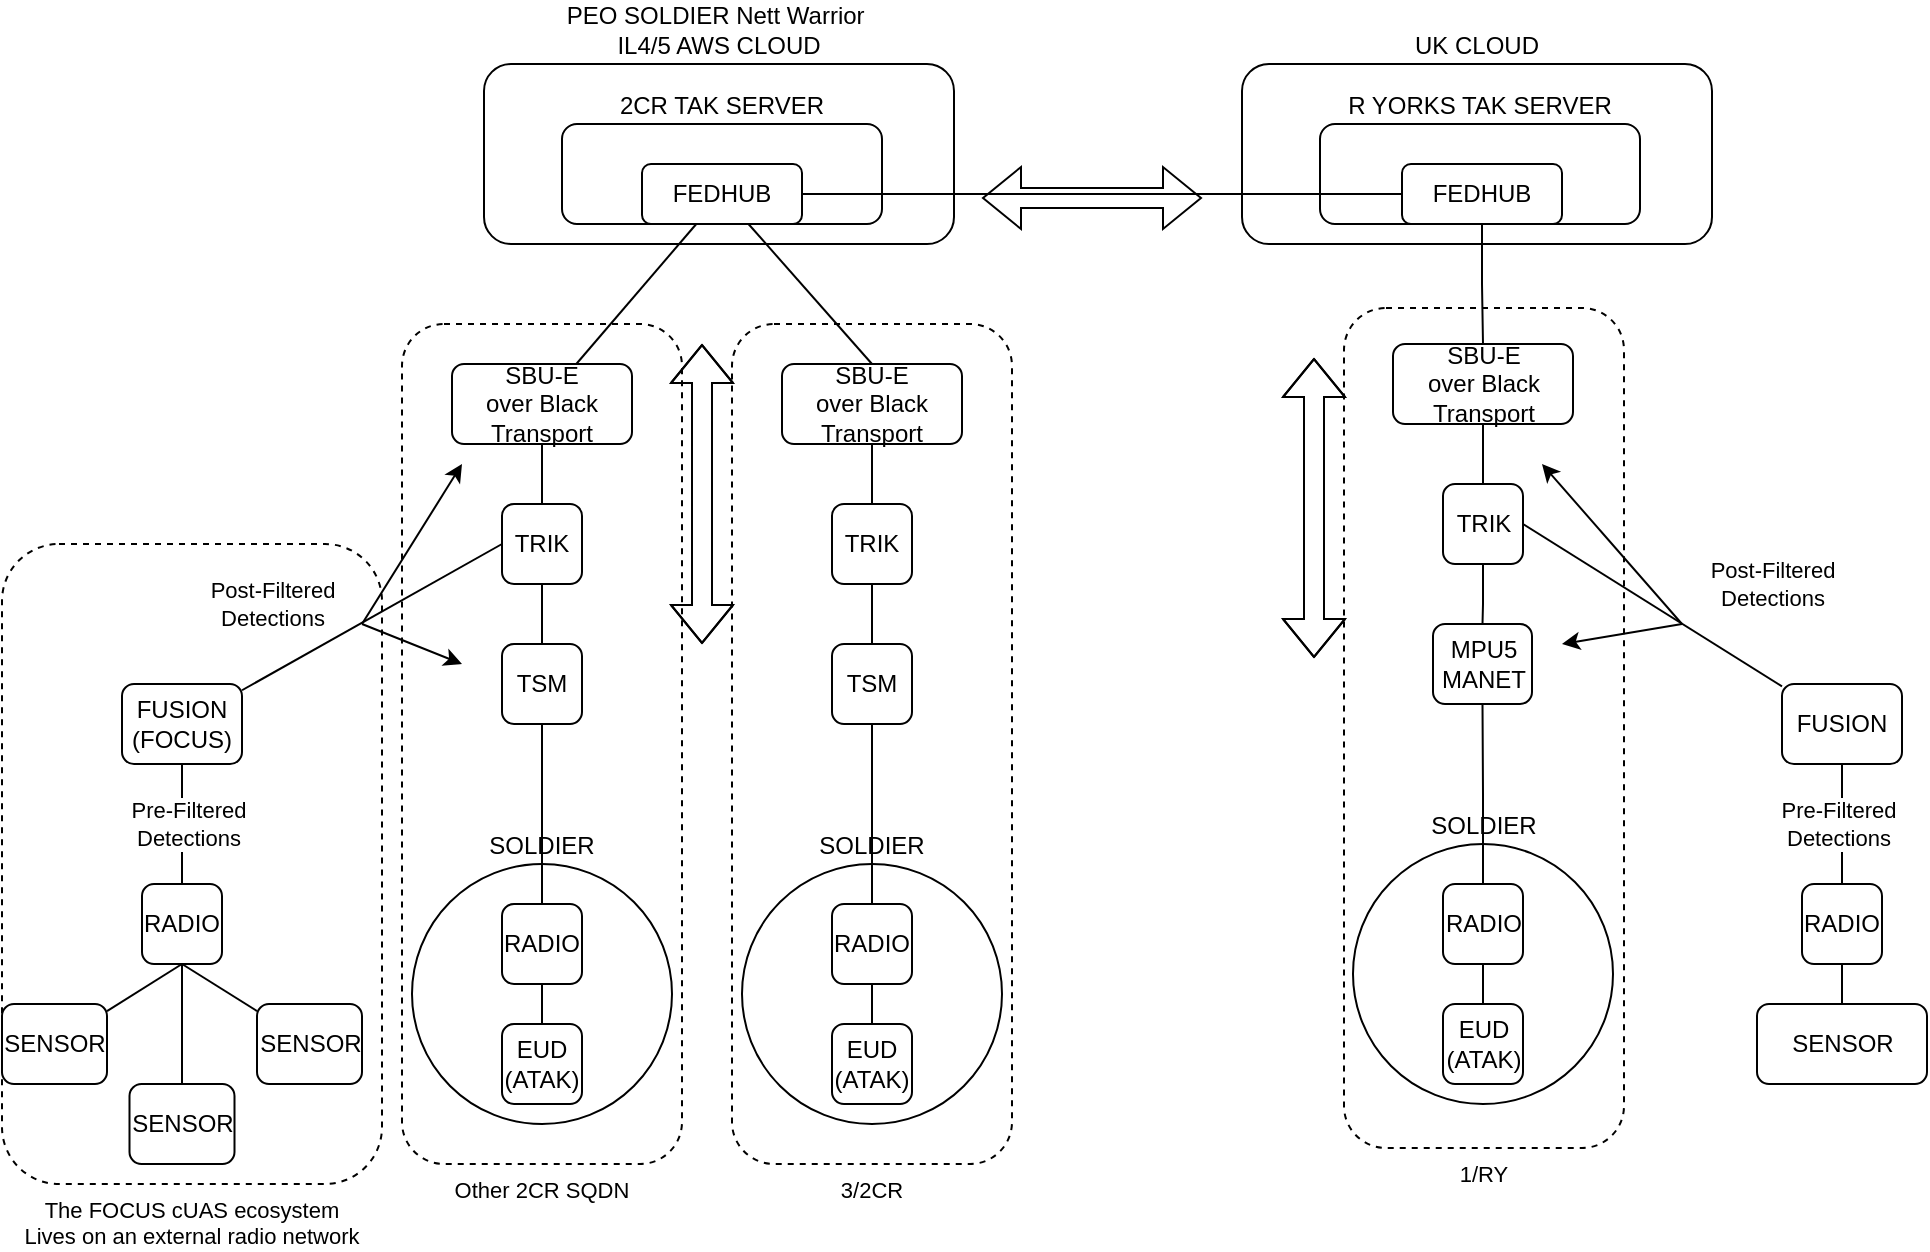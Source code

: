 <mxfile>
    <diagram name="Page-1" id="hvNq0bLNqhKwoZfUZP0T">
        <mxGraphModel dx="1233" dy="1461" grid="1" gridSize="10" guides="1" tooltips="1" connect="1" arrows="1" fold="1" page="1" pageScale="1" pageWidth="850" pageHeight="1100" math="0" shadow="0">
            <root>
                <mxCell id="0"/>
                <mxCell id="1" parent="0"/>
                <mxCell id="jyh1h8HAa2u7fzU4bVlv-78" value="1/RY" style="rounded=1;whiteSpace=wrap;html=1;fontFamily=Helvetica;fontSize=11;fontColor=default;labelBackgroundColor=default;dashed=1;labelPosition=center;verticalLabelPosition=bottom;align=center;verticalAlign=top;" parent="1" vertex="1">
                    <mxGeometry x="581" y="82" width="140" height="420" as="geometry"/>
                </mxCell>
                <mxCell id="jyh1h8HAa2u7fzU4bVlv-77" value="The FOCUS cUAS ecosystem&lt;div&gt;Lives on an external radio network&lt;/div&gt;" style="rounded=1;whiteSpace=wrap;html=1;fontFamily=Helvetica;fontSize=11;fontColor=default;labelBackgroundColor=default;dashed=1;labelPosition=center;verticalLabelPosition=bottom;align=center;verticalAlign=top;" parent="1" vertex="1">
                    <mxGeometry x="-90" y="200" width="190" height="320" as="geometry"/>
                </mxCell>
                <mxCell id="jyh1h8HAa2u7fzU4bVlv-76" value="Other 2CR SQDN" style="rounded=1;whiteSpace=wrap;html=1;fontFamily=Helvetica;fontSize=11;fontColor=default;labelBackgroundColor=default;dashed=1;labelPosition=center;verticalLabelPosition=bottom;align=center;verticalAlign=top;" parent="1" vertex="1">
                    <mxGeometry x="110" y="90" width="140" height="420" as="geometry"/>
                </mxCell>
                <mxCell id="jyh1h8HAa2u7fzU4bVlv-75" value="3/2CR" style="rounded=1;whiteSpace=wrap;html=1;fontFamily=Helvetica;fontSize=11;fontColor=default;labelBackgroundColor=default;dashed=1;labelPosition=center;verticalLabelPosition=bottom;align=center;verticalAlign=top;" parent="1" vertex="1">
                    <mxGeometry x="275" y="90" width="140" height="420" as="geometry"/>
                </mxCell>
                <mxCell id="jyh1h8HAa2u7fzU4bVlv-12" value="PEO SOLDIER Nett Warrior&amp;nbsp;&lt;div&gt;IL4/5 AWS CLOUD&lt;/div&gt;" style="rounded=1;whiteSpace=wrap;html=1;labelPosition=center;verticalLabelPosition=top;align=center;verticalAlign=bottom;" parent="1" vertex="1">
                    <mxGeometry x="151" y="-40" width="235" height="90" as="geometry"/>
                </mxCell>
                <mxCell id="jyh1h8HAa2u7fzU4bVlv-8" value="SOLDIER" style="ellipse;whiteSpace=wrap;html=1;aspect=fixed;labelPosition=center;verticalLabelPosition=top;align=center;verticalAlign=bottom;" parent="1" vertex="1">
                    <mxGeometry x="115" y="360" width="130" height="130" as="geometry"/>
                </mxCell>
                <mxCell id="jyh1h8HAa2u7fzU4bVlv-3" style="edgeStyle=orthogonalEdgeStyle;rounded=0;orthogonalLoop=1;jettySize=auto;html=1;endArrow=none;startFill=0;" parent="1" source="jyh1h8HAa2u7fzU4bVlv-1" target="jyh1h8HAa2u7fzU4bVlv-2" edge="1">
                    <mxGeometry relative="1" as="geometry"/>
                </mxCell>
                <mxCell id="jyh1h8HAa2u7fzU4bVlv-11" value="" style="edgeStyle=orthogonalEdgeStyle;rounded=0;orthogonalLoop=1;jettySize=auto;html=1;endArrow=none;startFill=0;" parent="1" source="jyh1h8HAa2u7fzU4bVlv-1" target="jyh1h8HAa2u7fzU4bVlv-10" edge="1">
                    <mxGeometry relative="1" as="geometry"/>
                </mxCell>
                <mxCell id="jyh1h8HAa2u7fzU4bVlv-1" value="TRIK" style="rounded=1;whiteSpace=wrap;html=1;" parent="1" vertex="1">
                    <mxGeometry x="160" y="180" width="40" height="40" as="geometry"/>
                </mxCell>
                <mxCell id="jyh1h8HAa2u7fzU4bVlv-2" value="TSM" style="rounded=1;whiteSpace=wrap;html=1;" parent="1" vertex="1">
                    <mxGeometry x="160" y="250" width="40" height="40" as="geometry"/>
                </mxCell>
                <mxCell id="jyh1h8HAa2u7fzU4bVlv-5" style="edgeStyle=orthogonalEdgeStyle;rounded=0;orthogonalLoop=1;jettySize=auto;html=1;entryX=0.5;entryY=1;entryDx=0;entryDy=0;endArrow=none;startFill=0;" parent="1" source="jyh1h8HAa2u7fzU4bVlv-6" target="jyh1h8HAa2u7fzU4bVlv-2" edge="1">
                    <mxGeometry relative="1" as="geometry"/>
                </mxCell>
                <mxCell id="jyh1h8HAa2u7fzU4bVlv-4" value="EUD&lt;div&gt;(ATAK)&lt;/div&gt;" style="rounded=1;whiteSpace=wrap;html=1;" parent="1" vertex="1">
                    <mxGeometry x="160" y="440" width="40" height="40" as="geometry"/>
                </mxCell>
                <mxCell id="jyh1h8HAa2u7fzU4bVlv-7" value="" style="edgeStyle=orthogonalEdgeStyle;rounded=0;orthogonalLoop=1;jettySize=auto;html=1;entryX=0.5;entryY=1;entryDx=0;entryDy=0;endArrow=none;startFill=0;" parent="1" source="jyh1h8HAa2u7fzU4bVlv-4" target="jyh1h8HAa2u7fzU4bVlv-6" edge="1">
                    <mxGeometry relative="1" as="geometry">
                        <mxPoint x="180" y="360" as="sourcePoint"/>
                        <mxPoint x="180" y="280" as="targetPoint"/>
                    </mxGeometry>
                </mxCell>
                <mxCell id="jyh1h8HAa2u7fzU4bVlv-6" value="RADIO" style="rounded=1;whiteSpace=wrap;html=1;" parent="1" vertex="1">
                    <mxGeometry x="160" y="380" width="40" height="40" as="geometry"/>
                </mxCell>
                <mxCell id="jyh1h8HAa2u7fzU4bVlv-15" style="rounded=0;orthogonalLoop=1;jettySize=auto;html=1;endArrow=none;startFill=0;" parent="1" source="jyh1h8HAa2u7fzU4bVlv-10" target="jyh1h8HAa2u7fzU4bVlv-14" edge="1">
                    <mxGeometry relative="1" as="geometry"/>
                </mxCell>
                <mxCell id="jyh1h8HAa2u7fzU4bVlv-10" value="SBU-E&lt;div&gt;over Black Transport&lt;/div&gt;" style="rounded=1;whiteSpace=wrap;html=1;" parent="1" vertex="1">
                    <mxGeometry x="135" y="110" width="90" height="40" as="geometry"/>
                </mxCell>
                <mxCell id="jyh1h8HAa2u7fzU4bVlv-13" value="2CR TAK SERVER" style="rounded=1;whiteSpace=wrap;html=1;labelPosition=center;verticalLabelPosition=top;align=center;verticalAlign=bottom;" parent="1" vertex="1">
                    <mxGeometry x="190" y="-10" width="160" height="50" as="geometry"/>
                </mxCell>
                <mxCell id="jyh1h8HAa2u7fzU4bVlv-29" style="rounded=0;orthogonalLoop=1;jettySize=auto;html=1;entryX=0.5;entryY=0;entryDx=0;entryDy=0;endArrow=none;startFill=0;" parent="1" source="jyh1h8HAa2u7fzU4bVlv-14" target="jyh1h8HAa2u7fzU4bVlv-28" edge="1">
                    <mxGeometry relative="1" as="geometry"/>
                </mxCell>
                <mxCell id="jyh1h8HAa2u7fzU4bVlv-14" value="FEDHUB" style="rounded=1;whiteSpace=wrap;html=1;" parent="1" vertex="1">
                    <mxGeometry x="230" y="10" width="80" height="30" as="geometry"/>
                </mxCell>
                <mxCell id="jyh1h8HAa2u7fzU4bVlv-16" value="UK CLOUD" style="rounded=1;whiteSpace=wrap;html=1;labelPosition=center;verticalLabelPosition=top;align=center;verticalAlign=bottom;" parent="1" vertex="1">
                    <mxGeometry x="530" y="-40" width="235" height="90" as="geometry"/>
                </mxCell>
                <mxCell id="jyh1h8HAa2u7fzU4bVlv-17" value="R YORKS TAK SERVER" style="rounded=1;whiteSpace=wrap;html=1;labelPosition=center;verticalLabelPosition=top;align=center;verticalAlign=bottom;" parent="1" vertex="1">
                    <mxGeometry x="569" y="-10" width="160" height="50" as="geometry"/>
                </mxCell>
                <mxCell id="jyh1h8HAa2u7fzU4bVlv-40" style="edgeStyle=orthogonalEdgeStyle;rounded=0;orthogonalLoop=1;jettySize=auto;html=1;endArrow=none;startFill=0;" parent="1" source="jyh1h8HAa2u7fzU4bVlv-18" target="jyh1h8HAa2u7fzU4bVlv-39" edge="1">
                    <mxGeometry relative="1" as="geometry"/>
                </mxCell>
                <mxCell id="jyh1h8HAa2u7fzU4bVlv-41" style="edgeStyle=orthogonalEdgeStyle;rounded=0;orthogonalLoop=1;jettySize=auto;html=1;endArrow=none;startFill=0;" parent="1" source="jyh1h8HAa2u7fzU4bVlv-18" target="jyh1h8HAa2u7fzU4bVlv-14" edge="1">
                    <mxGeometry relative="1" as="geometry"/>
                </mxCell>
                <mxCell id="jyh1h8HAa2u7fzU4bVlv-18" value="FEDHUB" style="rounded=1;whiteSpace=wrap;html=1;" parent="1" vertex="1">
                    <mxGeometry x="610" y="10" width="80" height="30" as="geometry"/>
                </mxCell>
                <mxCell id="jyh1h8HAa2u7fzU4bVlv-19" value="SOLDIER" style="ellipse;whiteSpace=wrap;html=1;aspect=fixed;labelPosition=center;verticalLabelPosition=top;align=center;verticalAlign=bottom;" parent="1" vertex="1">
                    <mxGeometry x="280" y="360" width="130" height="130" as="geometry"/>
                </mxCell>
                <mxCell id="jyh1h8HAa2u7fzU4bVlv-20" style="edgeStyle=orthogonalEdgeStyle;rounded=0;orthogonalLoop=1;jettySize=auto;html=1;endArrow=none;startFill=0;" parent="1" source="jyh1h8HAa2u7fzU4bVlv-22" target="jyh1h8HAa2u7fzU4bVlv-23" edge="1">
                    <mxGeometry relative="1" as="geometry"/>
                </mxCell>
                <mxCell id="jyh1h8HAa2u7fzU4bVlv-21" value="" style="edgeStyle=orthogonalEdgeStyle;rounded=0;orthogonalLoop=1;jettySize=auto;html=1;endArrow=none;startFill=0;" parent="1" source="jyh1h8HAa2u7fzU4bVlv-22" target="jyh1h8HAa2u7fzU4bVlv-28" edge="1">
                    <mxGeometry relative="1" as="geometry"/>
                </mxCell>
                <mxCell id="jyh1h8HAa2u7fzU4bVlv-22" value="TRIK" style="rounded=1;whiteSpace=wrap;html=1;" parent="1" vertex="1">
                    <mxGeometry x="325" y="180" width="40" height="40" as="geometry"/>
                </mxCell>
                <mxCell id="jyh1h8HAa2u7fzU4bVlv-23" value="TSM" style="rounded=1;whiteSpace=wrap;html=1;" parent="1" vertex="1">
                    <mxGeometry x="325" y="250" width="40" height="40" as="geometry"/>
                </mxCell>
                <mxCell id="jyh1h8HAa2u7fzU4bVlv-24" style="edgeStyle=orthogonalEdgeStyle;rounded=0;orthogonalLoop=1;jettySize=auto;html=1;entryX=0.5;entryY=1;entryDx=0;entryDy=0;endArrow=none;startFill=0;" parent="1" source="jyh1h8HAa2u7fzU4bVlv-27" target="jyh1h8HAa2u7fzU4bVlv-23" edge="1">
                    <mxGeometry relative="1" as="geometry"/>
                </mxCell>
                <mxCell id="jyh1h8HAa2u7fzU4bVlv-25" value="EUD&lt;div&gt;(ATAK)&lt;/div&gt;" style="rounded=1;whiteSpace=wrap;html=1;" parent="1" vertex="1">
                    <mxGeometry x="325" y="440" width="40" height="40" as="geometry"/>
                </mxCell>
                <mxCell id="jyh1h8HAa2u7fzU4bVlv-26" value="" style="edgeStyle=orthogonalEdgeStyle;rounded=0;orthogonalLoop=1;jettySize=auto;html=1;entryX=0.5;entryY=1;entryDx=0;entryDy=0;endArrow=none;startFill=0;" parent="1" source="jyh1h8HAa2u7fzU4bVlv-25" target="jyh1h8HAa2u7fzU4bVlv-27" edge="1">
                    <mxGeometry relative="1" as="geometry">
                        <mxPoint x="345" y="360" as="sourcePoint"/>
                        <mxPoint x="345" y="280" as="targetPoint"/>
                    </mxGeometry>
                </mxCell>
                <mxCell id="jyh1h8HAa2u7fzU4bVlv-27" value="RADIO" style="rounded=1;whiteSpace=wrap;html=1;" parent="1" vertex="1">
                    <mxGeometry x="325" y="380" width="40" height="40" as="geometry"/>
                </mxCell>
                <mxCell id="jyh1h8HAa2u7fzU4bVlv-28" value="SBU-E&lt;div&gt;over Black Transport&lt;/div&gt;" style="rounded=1;whiteSpace=wrap;html=1;" parent="1" vertex="1">
                    <mxGeometry x="300" y="110" width="90" height="40" as="geometry"/>
                </mxCell>
                <mxCell id="jyh1h8HAa2u7fzU4bVlv-30" value="SOLDIER" style="ellipse;whiteSpace=wrap;html=1;aspect=fixed;labelPosition=center;verticalLabelPosition=top;align=center;verticalAlign=bottom;" parent="1" vertex="1">
                    <mxGeometry x="585.5" y="350" width="130" height="130" as="geometry"/>
                </mxCell>
                <mxCell id="jyh1h8HAa2u7fzU4bVlv-31" style="edgeStyle=orthogonalEdgeStyle;rounded=0;orthogonalLoop=1;jettySize=auto;html=1;endArrow=none;startFill=0;" parent="1" source="jyh1h8HAa2u7fzU4bVlv-33" target="jyh1h8HAa2u7fzU4bVlv-34" edge="1">
                    <mxGeometry relative="1" as="geometry"/>
                </mxCell>
                <mxCell id="jyh1h8HAa2u7fzU4bVlv-32" value="" style="edgeStyle=orthogonalEdgeStyle;rounded=0;orthogonalLoop=1;jettySize=auto;html=1;endArrow=none;startFill=0;" parent="1" source="jyh1h8HAa2u7fzU4bVlv-33" target="jyh1h8HAa2u7fzU4bVlv-39" edge="1">
                    <mxGeometry relative="1" as="geometry"/>
                </mxCell>
                <mxCell id="jyh1h8HAa2u7fzU4bVlv-33" value="TRIK" style="rounded=1;whiteSpace=wrap;html=1;" parent="1" vertex="1">
                    <mxGeometry x="630.5" y="170" width="40" height="40" as="geometry"/>
                </mxCell>
                <mxCell id="jyh1h8HAa2u7fzU4bVlv-34" value="MPU5&lt;div&gt;MANET&lt;/div&gt;" style="rounded=1;whiteSpace=wrap;html=1;" parent="1" vertex="1">
                    <mxGeometry x="625.5" y="240" width="49.5" height="40" as="geometry"/>
                </mxCell>
                <mxCell id="jyh1h8HAa2u7fzU4bVlv-35" style="edgeStyle=orthogonalEdgeStyle;rounded=0;orthogonalLoop=1;jettySize=auto;html=1;entryX=0.5;entryY=1;entryDx=0;entryDy=0;endArrow=none;startFill=0;" parent="1" source="jyh1h8HAa2u7fzU4bVlv-38" target="jyh1h8HAa2u7fzU4bVlv-34" edge="1">
                    <mxGeometry relative="1" as="geometry"/>
                </mxCell>
                <mxCell id="jyh1h8HAa2u7fzU4bVlv-36" value="EUD&lt;div&gt;(ATAK)&lt;/div&gt;" style="rounded=1;whiteSpace=wrap;html=1;" parent="1" vertex="1">
                    <mxGeometry x="630.5" y="430" width="40" height="40" as="geometry"/>
                </mxCell>
                <mxCell id="jyh1h8HAa2u7fzU4bVlv-37" value="" style="edgeStyle=orthogonalEdgeStyle;rounded=0;orthogonalLoop=1;jettySize=auto;html=1;entryX=0.5;entryY=1;entryDx=0;entryDy=0;endArrow=none;startFill=0;" parent="1" source="jyh1h8HAa2u7fzU4bVlv-36" target="jyh1h8HAa2u7fzU4bVlv-38" edge="1">
                    <mxGeometry relative="1" as="geometry">
                        <mxPoint x="650.5" y="350" as="sourcePoint"/>
                        <mxPoint x="650.5" y="270" as="targetPoint"/>
                    </mxGeometry>
                </mxCell>
                <mxCell id="jyh1h8HAa2u7fzU4bVlv-38" value="RADIO" style="rounded=1;whiteSpace=wrap;html=1;" parent="1" vertex="1">
                    <mxGeometry x="630.5" y="370" width="40" height="40" as="geometry"/>
                </mxCell>
                <mxCell id="jyh1h8HAa2u7fzU4bVlv-39" value="SBU-E&lt;div&gt;over Black Transport&lt;/div&gt;" style="rounded=1;whiteSpace=wrap;html=1;" parent="1" vertex="1">
                    <mxGeometry x="605.5" y="100" width="90" height="40" as="geometry"/>
                </mxCell>
                <mxCell id="jyh1h8HAa2u7fzU4bVlv-50" style="rounded=0;orthogonalLoop=1;jettySize=auto;html=1;entryX=1;entryY=0.5;entryDx=0;entryDy=0;endArrow=none;startFill=0;" parent="1" source="jyh1h8HAa2u7fzU4bVlv-45" target="jyh1h8HAa2u7fzU4bVlv-33" edge="1">
                    <mxGeometry relative="1" as="geometry"/>
                </mxCell>
                <mxCell id="jyh1h8HAa2u7fzU4bVlv-45" value="FUSION" style="rounded=1;whiteSpace=wrap;html=1;" parent="1" vertex="1">
                    <mxGeometry x="800" y="270" width="60" height="40" as="geometry"/>
                </mxCell>
                <mxCell id="jyh1h8HAa2u7fzU4bVlv-46" style="edgeStyle=orthogonalEdgeStyle;rounded=0;orthogonalLoop=1;jettySize=auto;html=1;entryX=0.5;entryY=1;entryDx=0;entryDy=0;endArrow=none;startFill=0;" parent="1" source="jyh1h8HAa2u7fzU4bVlv-49" target="jyh1h8HAa2u7fzU4bVlv-45" edge="1">
                    <mxGeometry relative="1" as="geometry"/>
                </mxCell>
                <mxCell id="jyh1h8HAa2u7fzU4bVlv-47" value="SENSOR" style="rounded=1;whiteSpace=wrap;html=1;" parent="1" vertex="1">
                    <mxGeometry x="787.5" y="430" width="85" height="40" as="geometry"/>
                </mxCell>
                <mxCell id="jyh1h8HAa2u7fzU4bVlv-48" value="" style="edgeStyle=orthogonalEdgeStyle;rounded=0;orthogonalLoop=1;jettySize=auto;html=1;entryX=0.5;entryY=1;entryDx=0;entryDy=0;endArrow=none;startFill=0;" parent="1" source="jyh1h8HAa2u7fzU4bVlv-47" target="jyh1h8HAa2u7fzU4bVlv-49" edge="1">
                    <mxGeometry relative="1" as="geometry">
                        <mxPoint x="815" y="350" as="sourcePoint"/>
                        <mxPoint x="815" y="270" as="targetPoint"/>
                    </mxGeometry>
                </mxCell>
                <mxCell id="jyh1h8HAa2u7fzU4bVlv-49" value="RADIO" style="rounded=1;whiteSpace=wrap;html=1;" parent="1" vertex="1">
                    <mxGeometry x="810" y="370" width="40" height="40" as="geometry"/>
                </mxCell>
                <mxCell id="jyh1h8HAa2u7fzU4bVlv-54" value="" style="endArrow=classic;html=1;rounded=0;curved=1;" parent="1" edge="1">
                    <mxGeometry width="50" height="50" relative="1" as="geometry">
                        <mxPoint x="750" y="240" as="sourcePoint"/>
                        <mxPoint x="680" y="160" as="targetPoint"/>
                    </mxGeometry>
                </mxCell>
                <mxCell id="jyh1h8HAa2u7fzU4bVlv-55" value="" style="endArrow=classic;html=1;rounded=0;curved=1;" parent="1" edge="1">
                    <mxGeometry width="50" height="50" relative="1" as="geometry">
                        <mxPoint x="750" y="240" as="sourcePoint"/>
                        <mxPoint x="690" y="250" as="targetPoint"/>
                    </mxGeometry>
                </mxCell>
                <mxCell id="jyh1h8HAa2u7fzU4bVlv-63" style="rounded=0;orthogonalLoop=1;jettySize=auto;html=1;entryX=0;entryY=0.5;entryDx=0;entryDy=0;endArrow=none;startFill=0;" parent="1" source="jyh1h8HAa2u7fzU4bVlv-56" target="jyh1h8HAa2u7fzU4bVlv-1" edge="1">
                    <mxGeometry relative="1" as="geometry"/>
                </mxCell>
                <mxCell id="jyh1h8HAa2u7fzU4bVlv-56" value="FUSION&lt;div&gt;(FOCUS)&lt;/div&gt;" style="rounded=1;whiteSpace=wrap;html=1;" parent="1" vertex="1">
                    <mxGeometry x="-30" y="270" width="60" height="40" as="geometry"/>
                </mxCell>
                <mxCell id="jyh1h8HAa2u7fzU4bVlv-57" style="edgeStyle=orthogonalEdgeStyle;rounded=0;orthogonalLoop=1;jettySize=auto;html=1;entryX=0.5;entryY=1;entryDx=0;entryDy=0;endArrow=none;startFill=0;" parent="1" source="jyh1h8HAa2u7fzU4bVlv-60" target="jyh1h8HAa2u7fzU4bVlv-56" edge="1">
                    <mxGeometry relative="1" as="geometry"/>
                </mxCell>
                <mxCell id="jyh1h8HAa2u7fzU4bVlv-58" value="SENSOR" style="rounded=1;whiteSpace=wrap;html=1;" parent="1" vertex="1">
                    <mxGeometry x="-90" y="430" width="52.5" height="40" as="geometry"/>
                </mxCell>
                <mxCell id="jyh1h8HAa2u7fzU4bVlv-59" value="" style="rounded=0;orthogonalLoop=1;jettySize=auto;html=1;entryX=0.5;entryY=1;entryDx=0;entryDy=0;endArrow=none;startFill=0;" parent="1" source="jyh1h8HAa2u7fzU4bVlv-58" target="jyh1h8HAa2u7fzU4bVlv-60" edge="1">
                    <mxGeometry relative="1" as="geometry">
                        <mxPoint x="-15" y="350" as="sourcePoint"/>
                        <mxPoint x="-15" y="270" as="targetPoint"/>
                    </mxGeometry>
                </mxCell>
                <mxCell id="jyh1h8HAa2u7fzU4bVlv-60" value="RADIO" style="rounded=1;whiteSpace=wrap;html=1;" parent="1" vertex="1">
                    <mxGeometry x="-20" y="370" width="40" height="40" as="geometry"/>
                </mxCell>
                <mxCell id="jyh1h8HAa2u7fzU4bVlv-61" value="" style="endArrow=classic;html=1;rounded=0;curved=1;" parent="1" edge="1">
                    <mxGeometry width="50" height="50" relative="1" as="geometry">
                        <mxPoint x="90" y="240" as="sourcePoint"/>
                        <mxPoint x="140" y="160" as="targetPoint"/>
                    </mxGeometry>
                </mxCell>
                <mxCell id="jyh1h8HAa2u7fzU4bVlv-62" value="" style="endArrow=classic;html=1;rounded=0;curved=1;" parent="1" edge="1">
                    <mxGeometry width="50" height="50" relative="1" as="geometry">
                        <mxPoint x="90" y="240" as="sourcePoint"/>
                        <mxPoint x="140" y="260" as="targetPoint"/>
                    </mxGeometry>
                </mxCell>
                <mxCell id="jyh1h8HAa2u7fzU4bVlv-64" value="" style="shape=flexArrow;endArrow=classic;startArrow=classic;html=1;rounded=0;strokeColor=default;align=center;verticalAlign=middle;fontFamily=Helvetica;fontSize=11;fontColor=default;labelBackgroundColor=default;" parent="1" edge="1">
                    <mxGeometry width="100" height="100" relative="1" as="geometry">
                        <mxPoint x="400" y="27" as="sourcePoint"/>
                        <mxPoint x="510" y="27" as="targetPoint"/>
                    </mxGeometry>
                </mxCell>
                <mxCell id="jyh1h8HAa2u7fzU4bVlv-65" value="" style="shape=flexArrow;endArrow=classic;startArrow=classic;html=1;rounded=0;strokeColor=default;align=center;verticalAlign=middle;fontFamily=Helvetica;fontSize=11;fontColor=default;labelBackgroundColor=default;" parent="1" edge="1">
                    <mxGeometry width="100" height="100" relative="1" as="geometry">
                        <mxPoint x="260" y="100" as="sourcePoint"/>
                        <mxPoint x="260" y="250" as="targetPoint"/>
                        <Array as="points">
                            <mxPoint x="260" y="189"/>
                        </Array>
                    </mxGeometry>
                </mxCell>
                <mxCell id="jyh1h8HAa2u7fzU4bVlv-66" value="" style="shape=flexArrow;endArrow=classic;startArrow=classic;html=1;rounded=0;strokeColor=default;align=center;verticalAlign=middle;fontFamily=Helvetica;fontSize=11;fontColor=default;labelBackgroundColor=default;" parent="1" edge="1">
                    <mxGeometry width="100" height="100" relative="1" as="geometry">
                        <mxPoint x="566" y="107" as="sourcePoint"/>
                        <mxPoint x="566" y="257" as="targetPoint"/>
                        <Array as="points">
                            <mxPoint x="566" y="196"/>
                        </Array>
                    </mxGeometry>
                </mxCell>
                <mxCell id="jyh1h8HAa2u7fzU4bVlv-67" value="Post-Filtered&lt;div&gt;Detections&lt;/div&gt;" style="text;html=1;align=center;verticalAlign=middle;resizable=0;points=[];autosize=1;strokeColor=none;fillColor=none;fontFamily=Helvetica;fontSize=11;fontColor=default;labelBackgroundColor=default;" parent="1" vertex="1">
                    <mxGeometry y="210" width="90" height="40" as="geometry"/>
                </mxCell>
                <mxCell id="jyh1h8HAa2u7fzU4bVlv-68" value="Pre-Filtered&lt;div&gt;Detections&lt;/div&gt;" style="text;html=1;align=center;verticalAlign=middle;resizable=0;points=[];autosize=1;strokeColor=none;fillColor=none;fontFamily=Helvetica;fontSize=11;fontColor=default;labelBackgroundColor=default;" parent="1" vertex="1">
                    <mxGeometry x="-37.5" y="320" width="80" height="40" as="geometry"/>
                </mxCell>
                <mxCell id="jyh1h8HAa2u7fzU4bVlv-71" style="edgeStyle=none;shape=connector;rounded=0;orthogonalLoop=1;jettySize=auto;html=1;strokeColor=default;align=center;verticalAlign=middle;fontFamily=Helvetica;fontSize=11;fontColor=default;labelBackgroundColor=default;startFill=0;endArrow=none;" parent="1" source="jyh1h8HAa2u7fzU4bVlv-69" target="jyh1h8HAa2u7fzU4bVlv-60" edge="1">
                    <mxGeometry relative="1" as="geometry"/>
                </mxCell>
                <mxCell id="jyh1h8HAa2u7fzU4bVlv-69" value="SENSOR" style="rounded=1;whiteSpace=wrap;html=1;" parent="1" vertex="1">
                    <mxGeometry x="-26.25" y="470" width="52.5" height="40" as="geometry"/>
                </mxCell>
                <mxCell id="jyh1h8HAa2u7fzU4bVlv-72" style="edgeStyle=none;shape=connector;rounded=0;orthogonalLoop=1;jettySize=auto;html=1;entryX=0.5;entryY=1;entryDx=0;entryDy=0;strokeColor=default;align=center;verticalAlign=middle;fontFamily=Helvetica;fontSize=11;fontColor=default;labelBackgroundColor=default;startFill=0;endArrow=none;" parent="1" source="jyh1h8HAa2u7fzU4bVlv-70" target="jyh1h8HAa2u7fzU4bVlv-60" edge="1">
                    <mxGeometry relative="1" as="geometry"/>
                </mxCell>
                <mxCell id="jyh1h8HAa2u7fzU4bVlv-70" value="SENSOR" style="rounded=1;whiteSpace=wrap;html=1;" parent="1" vertex="1">
                    <mxGeometry x="37.5" y="430" width="52.5" height="40" as="geometry"/>
                </mxCell>
                <mxCell id="jyh1h8HAa2u7fzU4bVlv-73" value="Post-Filtered&lt;div&gt;Detections&lt;/div&gt;" style="text;html=1;align=center;verticalAlign=middle;resizable=0;points=[];autosize=1;strokeColor=none;fillColor=none;fontFamily=Helvetica;fontSize=11;fontColor=default;labelBackgroundColor=default;" parent="1" vertex="1">
                    <mxGeometry x="750" y="200" width="90" height="40" as="geometry"/>
                </mxCell>
                <mxCell id="jyh1h8HAa2u7fzU4bVlv-74" value="Pre-Filtered&lt;div&gt;Detections&lt;/div&gt;" style="text;html=1;align=center;verticalAlign=middle;resizable=0;points=[];autosize=1;strokeColor=none;fillColor=none;fontFamily=Helvetica;fontSize=11;fontColor=default;labelBackgroundColor=default;" parent="1" vertex="1">
                    <mxGeometry x="787.5" y="320" width="80" height="40" as="geometry"/>
                </mxCell>
            </root>
        </mxGraphModel>
    </diagram>
</mxfile>
